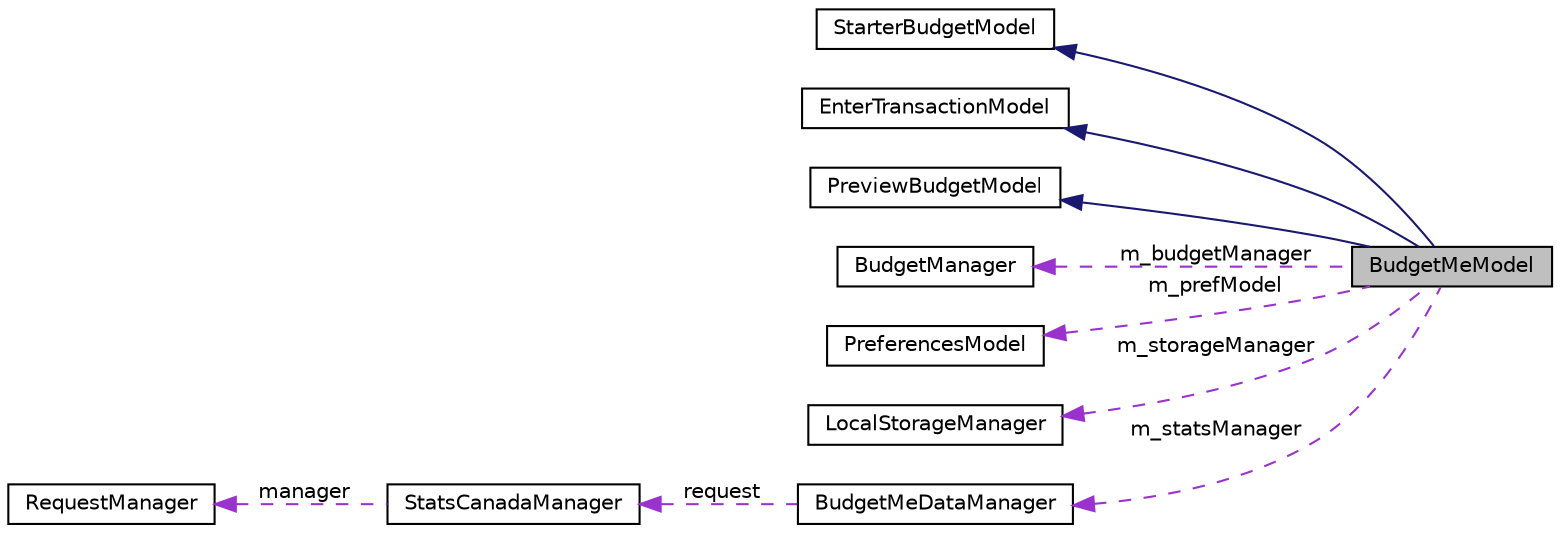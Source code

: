 digraph "BudgetMeModel"
{
 // LATEX_PDF_SIZE
  edge [fontname="Helvetica",fontsize="10",labelfontname="Helvetica",labelfontsize="10"];
  node [fontname="Helvetica",fontsize="10",shape=record];
  rankdir="LR";
  Node1 [label="BudgetMeModel",height=0.2,width=0.4,color="black", fillcolor="grey75", style="filled", fontcolor="black",tooltip=" "];
  Node2 -> Node1 [dir="back",color="midnightblue",fontsize="10",style="solid"];
  Node2 [label="StarterBudgetModel",height=0.2,width=0.4,color="black", fillcolor="white", style="filled",URL="$classStarterBudgetModel.html",tooltip=" "];
  Node3 -> Node1 [dir="back",color="midnightblue",fontsize="10",style="solid"];
  Node3 [label="EnterTransactionModel",height=0.2,width=0.4,color="black", fillcolor="white", style="filled",URL="$classEnterTransactionModel.html",tooltip=" "];
  Node4 -> Node1 [dir="back",color="midnightblue",fontsize="10",style="solid"];
  Node4 [label="PreviewBudgetModel",height=0.2,width=0.4,color="black", fillcolor="white", style="filled",URL="$classPreviewBudgetModel.html",tooltip=" "];
  Node5 -> Node1 [dir="back",color="darkorchid3",fontsize="10",style="dashed",label=" m_budgetManager" ];
  Node5 [label="BudgetManager",height=0.2,width=0.4,color="black", fillcolor="white", style="filled",URL="$classBudgetManager.html",tooltip="BudgetMe Algorithms."];
  Node6 -> Node1 [dir="back",color="darkorchid3",fontsize="10",style="dashed",label=" m_prefModel" ];
  Node6 [label="PreferencesModel",height=0.2,width=0.4,color="black", fillcolor="white", style="filled",URL="$classPreferencesModel.html",tooltip=" "];
  Node7 -> Node1 [dir="back",color="darkorchid3",fontsize="10",style="dashed",label=" m_storageManager" ];
  Node7 [label="LocalStorageManager",height=0.2,width=0.4,color="black", fillcolor="white", style="filled",URL="$classLocalStorageManager.html",tooltip="Interface for database models."];
  Node8 -> Node1 [dir="back",color="darkorchid3",fontsize="10",style="dashed",label=" m_statsManager" ];
  Node8 [label="BudgetMeDataManager",height=0.2,width=0.4,color="black", fillcolor="white", style="filled",URL="$classBudgetMeDataManager.html",tooltip="An object that will retrieve data specifically for BudgetMe."];
  Node9 -> Node8 [dir="back",color="darkorchid3",fontsize="10",style="dashed",label=" request" ];
  Node9 [label="StatsCanadaManager",height=0.2,width=0.4,color="black", fillcolor="white", style="filled",URL="$classStatsCanadaManager.html",tooltip="An object that will retrieve data from Statisitcs Canada."];
  Node10 -> Node9 [dir="back",color="darkorchid3",fontsize="10",style="dashed",label=" manager" ];
  Node10 [label="RequestManager",height=0.2,width=0.4,color="black", fillcolor="white", style="filled",URL="$classRequestManager.html",tooltip="Makes a request to an API."];
}
